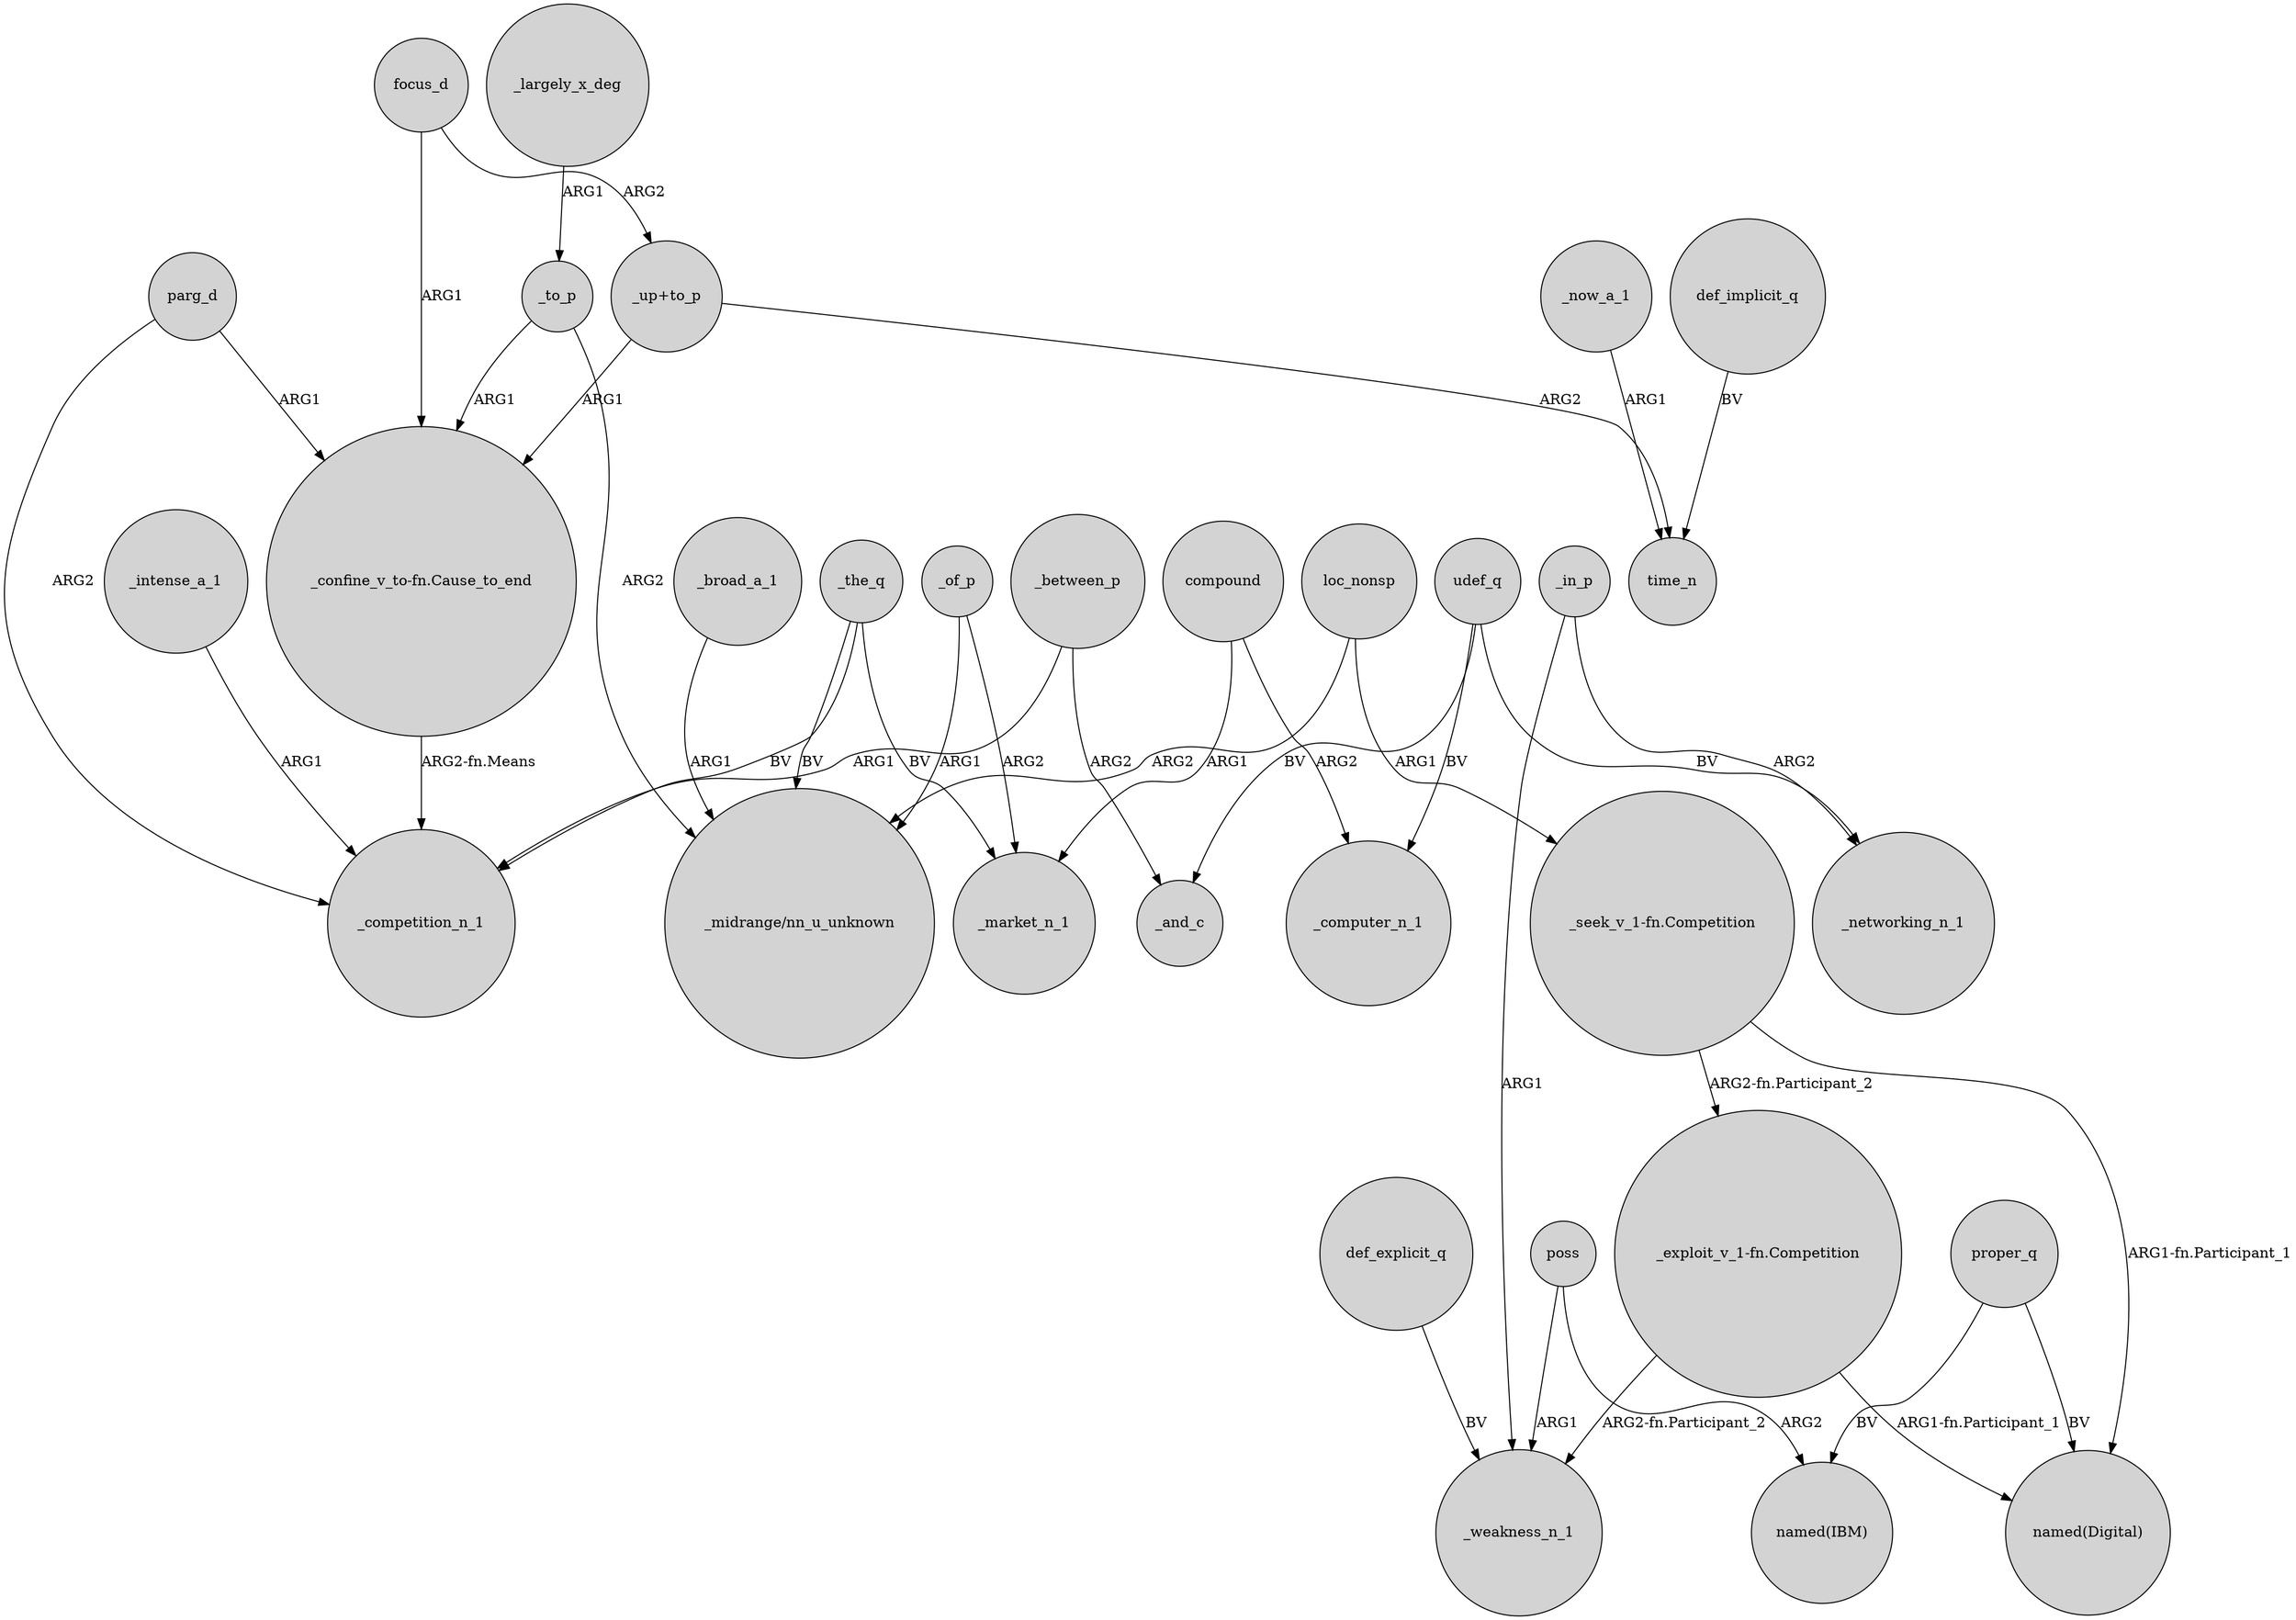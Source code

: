 digraph {
	node [shape=circle style=filled]
	parg_d -> _competition_n_1 [label=ARG2]
	_to_p -> "_confine_v_to-fn.Cause_to_end" [label=ARG1]
	parg_d -> "_confine_v_to-fn.Cause_to_end" [label=ARG1]
	"_confine_v_to-fn.Cause_to_end" -> _competition_n_1 [label="ARG2-fn.Means"]
	focus_d -> "_confine_v_to-fn.Cause_to_end" [label=ARG1]
	poss -> "named(IBM)" [label=ARG2]
	_intense_a_1 -> _competition_n_1 [label=ARG1]
	_in_p -> _weakness_n_1 [label=ARG1]
	_the_q -> "_midrange/nn_u_unknown" [label=BV]
	"_exploit_v_1-fn.Competition" -> _weakness_n_1 [label="ARG2-fn.Participant_2"]
	compound -> _computer_n_1 [label=ARG2]
	proper_q -> "named(IBM)" [label=BV]
	loc_nonsp -> "_midrange/nn_u_unknown" [label=ARG2]
	_broad_a_1 -> "_midrange/nn_u_unknown" [label=ARG1]
	focus_d -> "_up+to_p" [label=ARG2]
	"_up+to_p" -> time_n [label=ARG2]
	udef_q -> _and_c [label=BV]
	poss -> _weakness_n_1 [label=ARG1]
	_now_a_1 -> time_n [label=ARG1]
	_the_q -> _market_n_1 [label=BV]
	proper_q -> "named(Digital)" [label=BV]
	"_seek_v_1-fn.Competition" -> "named(Digital)" [label="ARG1-fn.Participant_1"]
	def_explicit_q -> _weakness_n_1 [label=BV]
	loc_nonsp -> "_seek_v_1-fn.Competition" [label=ARG1]
	_between_p -> _competition_n_1 [label=ARG1]
	_the_q -> _competition_n_1 [label=BV]
	_of_p -> "_midrange/nn_u_unknown" [label=ARG1]
	udef_q -> _computer_n_1 [label=BV]
	_in_p -> _networking_n_1 [label=ARG2]
	_largely_x_deg -> _to_p [label=ARG1]
	"_up+to_p" -> "_confine_v_to-fn.Cause_to_end" [label=ARG1]
	"_seek_v_1-fn.Competition" -> "_exploit_v_1-fn.Competition" [label="ARG2-fn.Participant_2"]
	"_exploit_v_1-fn.Competition" -> "named(Digital)" [label="ARG1-fn.Participant_1"]
	_to_p -> "_midrange/nn_u_unknown" [label=ARG2]
	udef_q -> _networking_n_1 [label=BV]
	_of_p -> _market_n_1 [label=ARG2]
	compound -> _market_n_1 [label=ARG1]
	def_implicit_q -> time_n [label=BV]
	_between_p -> _and_c [label=ARG2]
}
